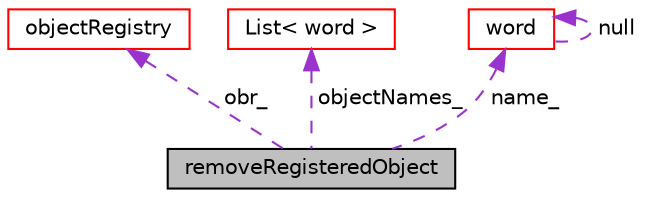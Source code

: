 digraph "removeRegisteredObject"
{
  bgcolor="transparent";
  edge [fontname="Helvetica",fontsize="10",labelfontname="Helvetica",labelfontsize="10"];
  node [fontname="Helvetica",fontsize="10",shape=record];
  Node1 [label="removeRegisteredObject",height=0.2,width=0.4,color="black", fillcolor="grey75", style="filled", fontcolor="black"];
  Node2 -> Node1 [dir="back",color="darkorchid3",fontsize="10",style="dashed",label=" obr_" ,fontname="Helvetica"];
  Node2 [label="objectRegistry",height=0.2,width=0.4,color="red",URL="$a01722.html",tooltip="Registry of regIOobjects. "];
  Node3 -> Node1 [dir="back",color="darkorchid3",fontsize="10",style="dashed",label=" objectNames_" ,fontname="Helvetica"];
  Node3 [label="List\< word \>",height=0.2,width=0.4,color="red",URL="$a01387.html"];
  Node4 -> Node1 [dir="back",color="darkorchid3",fontsize="10",style="dashed",label=" name_" ,fontname="Helvetica"];
  Node4 [label="word",height=0.2,width=0.4,color="red",URL="$a02966.html",tooltip="A class for handling words, derived from string. "];
  Node4 -> Node4 [dir="back",color="darkorchid3",fontsize="10",style="dashed",label=" null" ,fontname="Helvetica"];
}
